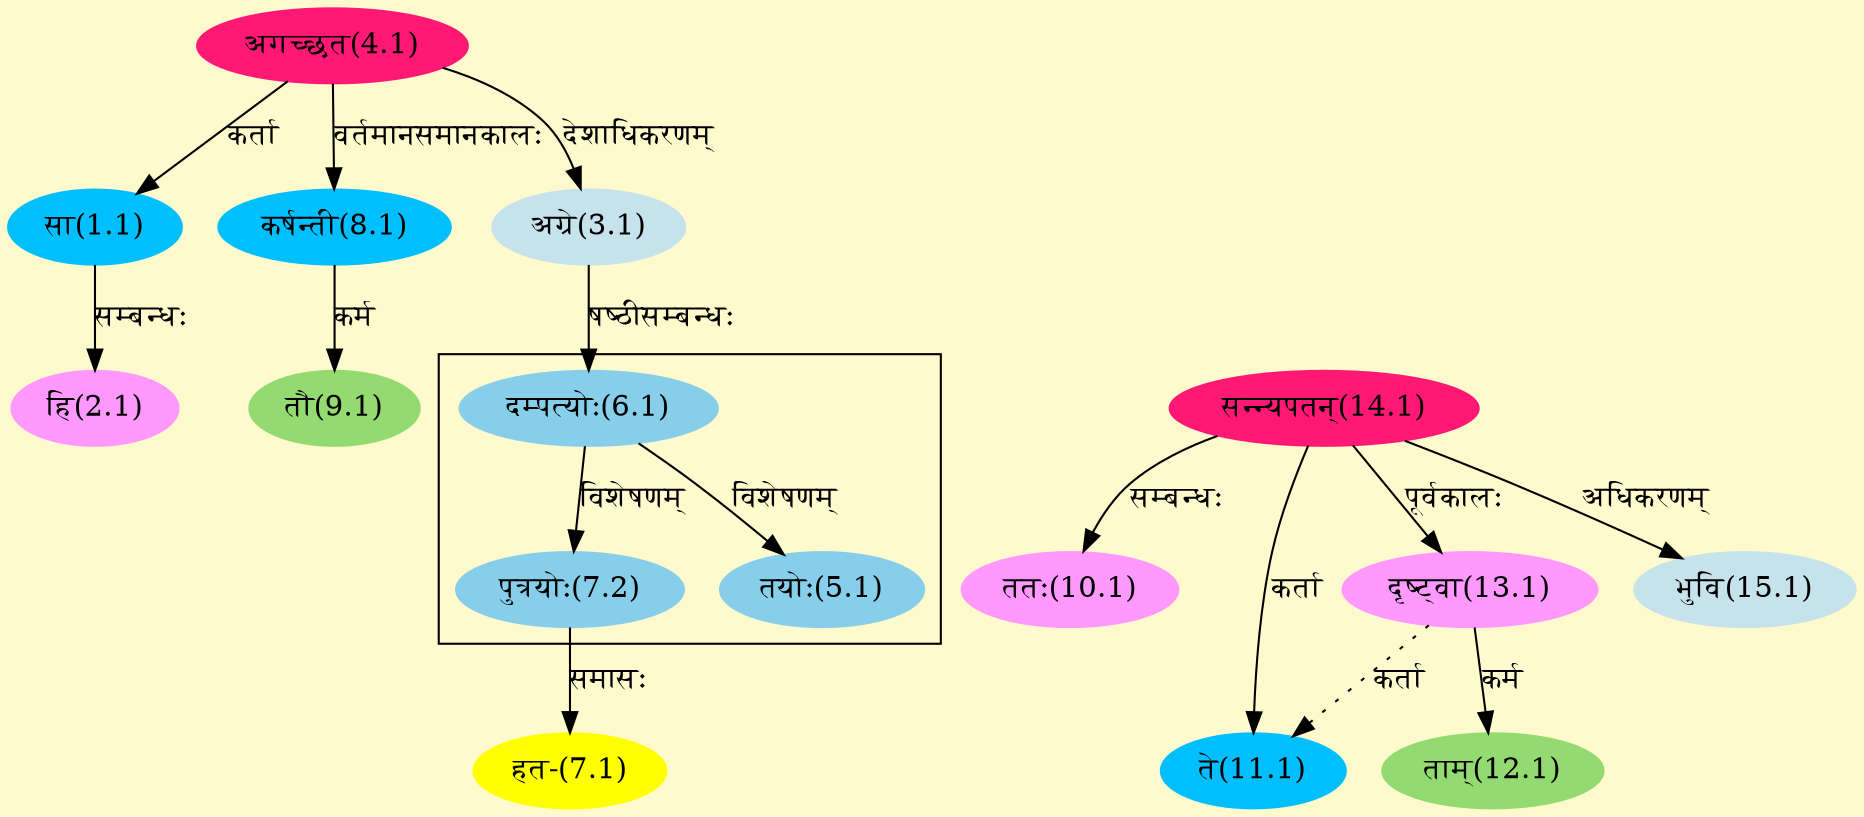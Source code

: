 digraph G{
rankdir=BT;
 compound=true;
 bgcolor="lemonchiffon1";

subgraph cluster_1{
Node5_1 [style=filled, color="#87CEEB" label = "तयोः(5.1)"]
Node6_1 [style=filled, color="#87CEEB" label = "दम्पत्योः(6.1)"]
Node7_2 [style=filled, color="#87CEEB" label = "पुत्रयोः(7.2)"]

}
Node1_1 [style=filled, color="#00BFFF" label = "सा(1.1)"]
Node4_1 [style=filled, color="#FF1975" label = "अगच्छत(4.1)"]
Node2_1 [style=filled, color="#FF99FF" label = "हि(2.1)"]
Node3_1 [style=filled, color="#C6E2EB" label = "अग्रे(3.1)"]
Node6_1 [style=filled, color="#87CEEB" label = "दम्पत्योः(6.1)"]
Node7_1 [style=filled, color="#FFFF00" label = "हत-(7.1)"]
Node7_2 [style=filled, color="#87CEEB" label = "पुत्रयोः(7.2)"]
Node8_1 [style=filled, color="#00BFFF" label = "कर्षन्ती(8.1)"]
Node9_1 [style=filled, color="#93DB70" label = "तौ(9.1)"]
Node10_1 [style=filled, color="#FF99FF" label = "ततः(10.1)"]
Node14_1 [style=filled, color="#FF1975" label = "सन्न्यपतन्(14.1)"]
Node11_1 [style=filled, color="#00BFFF" label = "ते(11.1)"]
Node13_1 [style=filled, color="#FF99FF" label = "दृष्ट्वा(13.1)"]
Node12_1 [style=filled, color="#93DB70" label = "ताम्(12.1)"]
Node15_1 [style=filled, color="#C6E2EB" label = "भुवि(15.1)"]
/* Start of Relations section */

Node1_1 -> Node4_1 [  label="कर्ता"  dir="back" ]
Node2_1 -> Node1_1 [  label="सम्बन्धः"  dir="back" ]
Node3_1 -> Node4_1 [  label="देशाधिकरणम्"  dir="back" ]
Node5_1 -> Node6_1 [  label="विशेषणम्"  dir="back" ]
Node6_1 -> Node3_1 [  label="षष्ठीसम्बन्धः"  dir="back" ]
Node7_1 -> Node7_2 [  label="समासः"  dir="back" ]
Node7_2 -> Node6_1 [  label="विशेषणम्"  dir="back" ]
Node8_1 -> Node4_1 [  label="वर्तमानसमानकालः"  dir="back" ]
Node9_1 -> Node8_1 [  label="कर्म"  dir="back" ]
Node10_1 -> Node14_1 [  label="सम्बन्धः"  dir="back" ]
Node11_1 -> Node14_1 [  label="कर्ता"  dir="back" ]
Node11_1 -> Node13_1 [ style=dotted label="कर्ता"  dir="back" ]
Node12_1 -> Node13_1 [  label="कर्म"  dir="back" ]
Node13_1 -> Node14_1 [  label="पूर्वकालः"  dir="back" ]
Node15_1 -> Node14_1 [  label="अधिकरणम्"  dir="back" ]
}
